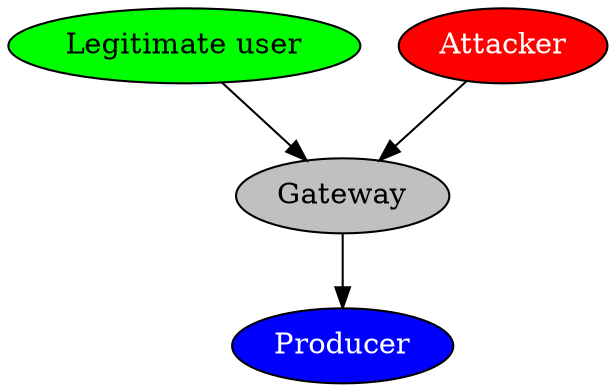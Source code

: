 digraph G {
0[label="Legitimate user",style=filled,fillcolor="green"];
1[label="Attacker",style=filled,fontcolor="white",fillcolor="red"];
2[label="Gateway",style=filled,fillcolor="gray"];
4[label="Producer",style=filled,fontcolor="white",fillcolor="blue"];
0->2 ;
1->2 ;
2->4 ;
}
